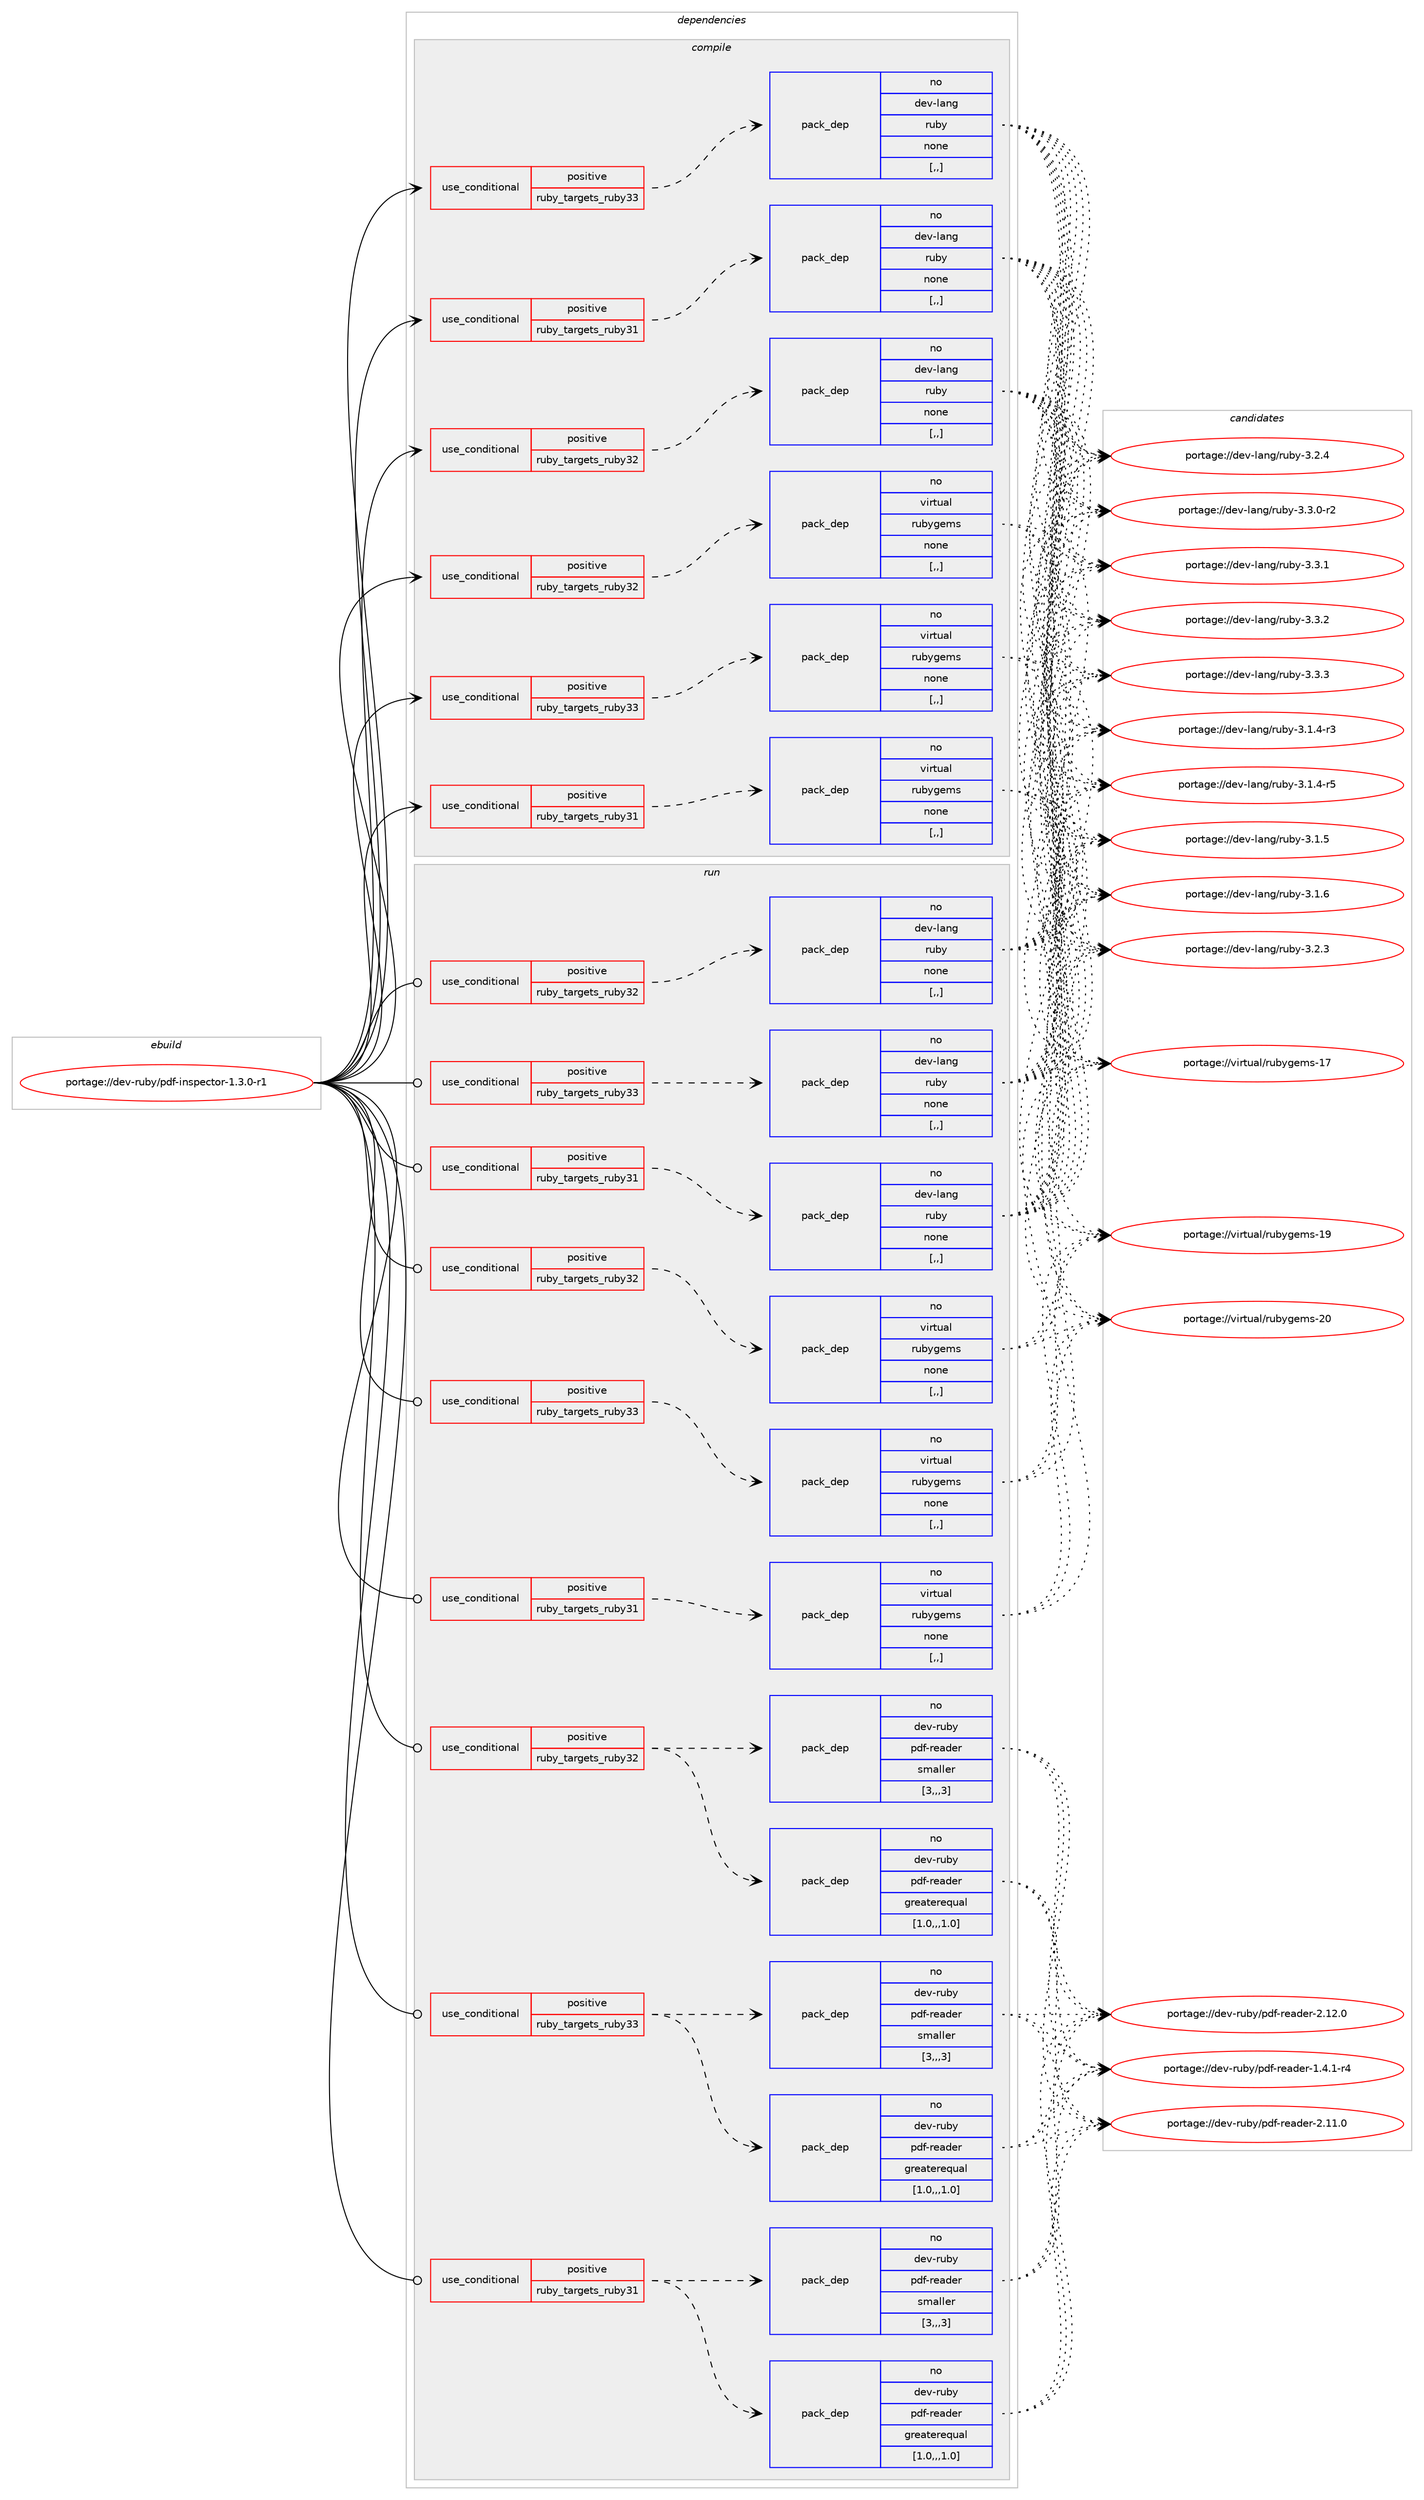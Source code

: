 digraph prolog {

# *************
# Graph options
# *************

newrank=true;
concentrate=true;
compound=true;
graph [rankdir=LR,fontname=Helvetica,fontsize=10,ranksep=1.5];#, ranksep=2.5, nodesep=0.2];
edge  [arrowhead=vee];
node  [fontname=Helvetica,fontsize=10];

# **********
# The ebuild
# **********

subgraph cluster_leftcol {
color=gray;
rank=same;
label=<<i>ebuild</i>>;
id [label="portage://dev-ruby/pdf-inspector-1.3.0-r1", color=red, width=4, href="../dev-ruby/pdf-inspector-1.3.0-r1.svg"];
}

# ****************
# The dependencies
# ****************

subgraph cluster_midcol {
color=gray;
label=<<i>dependencies</i>>;
subgraph cluster_compile {
fillcolor="#eeeeee";
style=filled;
label=<<i>compile</i>>;
subgraph cond51030 {
dependency189653 [label=<<TABLE BORDER="0" CELLBORDER="1" CELLSPACING="0" CELLPADDING="4"><TR><TD ROWSPAN="3" CELLPADDING="10">use_conditional</TD></TR><TR><TD>positive</TD></TR><TR><TD>ruby_targets_ruby31</TD></TR></TABLE>>, shape=none, color=red];
subgraph pack137306 {
dependency189654 [label=<<TABLE BORDER="0" CELLBORDER="1" CELLSPACING="0" CELLPADDING="4" WIDTH="220"><TR><TD ROWSPAN="6" CELLPADDING="30">pack_dep</TD></TR><TR><TD WIDTH="110">no</TD></TR><TR><TD>dev-lang</TD></TR><TR><TD>ruby</TD></TR><TR><TD>none</TD></TR><TR><TD>[,,]</TD></TR></TABLE>>, shape=none, color=blue];
}
dependency189653:e -> dependency189654:w [weight=20,style="dashed",arrowhead="vee"];
}
id:e -> dependency189653:w [weight=20,style="solid",arrowhead="vee"];
subgraph cond51031 {
dependency189655 [label=<<TABLE BORDER="0" CELLBORDER="1" CELLSPACING="0" CELLPADDING="4"><TR><TD ROWSPAN="3" CELLPADDING="10">use_conditional</TD></TR><TR><TD>positive</TD></TR><TR><TD>ruby_targets_ruby31</TD></TR></TABLE>>, shape=none, color=red];
subgraph pack137307 {
dependency189656 [label=<<TABLE BORDER="0" CELLBORDER="1" CELLSPACING="0" CELLPADDING="4" WIDTH="220"><TR><TD ROWSPAN="6" CELLPADDING="30">pack_dep</TD></TR><TR><TD WIDTH="110">no</TD></TR><TR><TD>virtual</TD></TR><TR><TD>rubygems</TD></TR><TR><TD>none</TD></TR><TR><TD>[,,]</TD></TR></TABLE>>, shape=none, color=blue];
}
dependency189655:e -> dependency189656:w [weight=20,style="dashed",arrowhead="vee"];
}
id:e -> dependency189655:w [weight=20,style="solid",arrowhead="vee"];
subgraph cond51032 {
dependency189657 [label=<<TABLE BORDER="0" CELLBORDER="1" CELLSPACING="0" CELLPADDING="4"><TR><TD ROWSPAN="3" CELLPADDING="10">use_conditional</TD></TR><TR><TD>positive</TD></TR><TR><TD>ruby_targets_ruby32</TD></TR></TABLE>>, shape=none, color=red];
subgraph pack137308 {
dependency189658 [label=<<TABLE BORDER="0" CELLBORDER="1" CELLSPACING="0" CELLPADDING="4" WIDTH="220"><TR><TD ROWSPAN="6" CELLPADDING="30">pack_dep</TD></TR><TR><TD WIDTH="110">no</TD></TR><TR><TD>dev-lang</TD></TR><TR><TD>ruby</TD></TR><TR><TD>none</TD></TR><TR><TD>[,,]</TD></TR></TABLE>>, shape=none, color=blue];
}
dependency189657:e -> dependency189658:w [weight=20,style="dashed",arrowhead="vee"];
}
id:e -> dependency189657:w [weight=20,style="solid",arrowhead="vee"];
subgraph cond51033 {
dependency189659 [label=<<TABLE BORDER="0" CELLBORDER="1" CELLSPACING="0" CELLPADDING="4"><TR><TD ROWSPAN="3" CELLPADDING="10">use_conditional</TD></TR><TR><TD>positive</TD></TR><TR><TD>ruby_targets_ruby32</TD></TR></TABLE>>, shape=none, color=red];
subgraph pack137309 {
dependency189660 [label=<<TABLE BORDER="0" CELLBORDER="1" CELLSPACING="0" CELLPADDING="4" WIDTH="220"><TR><TD ROWSPAN="6" CELLPADDING="30">pack_dep</TD></TR><TR><TD WIDTH="110">no</TD></TR><TR><TD>virtual</TD></TR><TR><TD>rubygems</TD></TR><TR><TD>none</TD></TR><TR><TD>[,,]</TD></TR></TABLE>>, shape=none, color=blue];
}
dependency189659:e -> dependency189660:w [weight=20,style="dashed",arrowhead="vee"];
}
id:e -> dependency189659:w [weight=20,style="solid",arrowhead="vee"];
subgraph cond51034 {
dependency189661 [label=<<TABLE BORDER="0" CELLBORDER="1" CELLSPACING="0" CELLPADDING="4"><TR><TD ROWSPAN="3" CELLPADDING="10">use_conditional</TD></TR><TR><TD>positive</TD></TR><TR><TD>ruby_targets_ruby33</TD></TR></TABLE>>, shape=none, color=red];
subgraph pack137310 {
dependency189662 [label=<<TABLE BORDER="0" CELLBORDER="1" CELLSPACING="0" CELLPADDING="4" WIDTH="220"><TR><TD ROWSPAN="6" CELLPADDING="30">pack_dep</TD></TR><TR><TD WIDTH="110">no</TD></TR><TR><TD>dev-lang</TD></TR><TR><TD>ruby</TD></TR><TR><TD>none</TD></TR><TR><TD>[,,]</TD></TR></TABLE>>, shape=none, color=blue];
}
dependency189661:e -> dependency189662:w [weight=20,style="dashed",arrowhead="vee"];
}
id:e -> dependency189661:w [weight=20,style="solid",arrowhead="vee"];
subgraph cond51035 {
dependency189663 [label=<<TABLE BORDER="0" CELLBORDER="1" CELLSPACING="0" CELLPADDING="4"><TR><TD ROWSPAN="3" CELLPADDING="10">use_conditional</TD></TR><TR><TD>positive</TD></TR><TR><TD>ruby_targets_ruby33</TD></TR></TABLE>>, shape=none, color=red];
subgraph pack137311 {
dependency189664 [label=<<TABLE BORDER="0" CELLBORDER="1" CELLSPACING="0" CELLPADDING="4" WIDTH="220"><TR><TD ROWSPAN="6" CELLPADDING="30">pack_dep</TD></TR><TR><TD WIDTH="110">no</TD></TR><TR><TD>virtual</TD></TR><TR><TD>rubygems</TD></TR><TR><TD>none</TD></TR><TR><TD>[,,]</TD></TR></TABLE>>, shape=none, color=blue];
}
dependency189663:e -> dependency189664:w [weight=20,style="dashed",arrowhead="vee"];
}
id:e -> dependency189663:w [weight=20,style="solid",arrowhead="vee"];
}
subgraph cluster_compileandrun {
fillcolor="#eeeeee";
style=filled;
label=<<i>compile and run</i>>;
}
subgraph cluster_run {
fillcolor="#eeeeee";
style=filled;
label=<<i>run</i>>;
subgraph cond51036 {
dependency189665 [label=<<TABLE BORDER="0" CELLBORDER="1" CELLSPACING="0" CELLPADDING="4"><TR><TD ROWSPAN="3" CELLPADDING="10">use_conditional</TD></TR><TR><TD>positive</TD></TR><TR><TD>ruby_targets_ruby31</TD></TR></TABLE>>, shape=none, color=red];
subgraph pack137312 {
dependency189666 [label=<<TABLE BORDER="0" CELLBORDER="1" CELLSPACING="0" CELLPADDING="4" WIDTH="220"><TR><TD ROWSPAN="6" CELLPADDING="30">pack_dep</TD></TR><TR><TD WIDTH="110">no</TD></TR><TR><TD>dev-lang</TD></TR><TR><TD>ruby</TD></TR><TR><TD>none</TD></TR><TR><TD>[,,]</TD></TR></TABLE>>, shape=none, color=blue];
}
dependency189665:e -> dependency189666:w [weight=20,style="dashed",arrowhead="vee"];
}
id:e -> dependency189665:w [weight=20,style="solid",arrowhead="odot"];
subgraph cond51037 {
dependency189667 [label=<<TABLE BORDER="0" CELLBORDER="1" CELLSPACING="0" CELLPADDING="4"><TR><TD ROWSPAN="3" CELLPADDING="10">use_conditional</TD></TR><TR><TD>positive</TD></TR><TR><TD>ruby_targets_ruby31</TD></TR></TABLE>>, shape=none, color=red];
subgraph pack137313 {
dependency189668 [label=<<TABLE BORDER="0" CELLBORDER="1" CELLSPACING="0" CELLPADDING="4" WIDTH="220"><TR><TD ROWSPAN="6" CELLPADDING="30">pack_dep</TD></TR><TR><TD WIDTH="110">no</TD></TR><TR><TD>dev-ruby</TD></TR><TR><TD>pdf-reader</TD></TR><TR><TD>greaterequal</TD></TR><TR><TD>[1.0,,,1.0]</TD></TR></TABLE>>, shape=none, color=blue];
}
dependency189667:e -> dependency189668:w [weight=20,style="dashed",arrowhead="vee"];
subgraph pack137314 {
dependency189669 [label=<<TABLE BORDER="0" CELLBORDER="1" CELLSPACING="0" CELLPADDING="4" WIDTH="220"><TR><TD ROWSPAN="6" CELLPADDING="30">pack_dep</TD></TR><TR><TD WIDTH="110">no</TD></TR><TR><TD>dev-ruby</TD></TR><TR><TD>pdf-reader</TD></TR><TR><TD>smaller</TD></TR><TR><TD>[3,,,3]</TD></TR></TABLE>>, shape=none, color=blue];
}
dependency189667:e -> dependency189669:w [weight=20,style="dashed",arrowhead="vee"];
}
id:e -> dependency189667:w [weight=20,style="solid",arrowhead="odot"];
subgraph cond51038 {
dependency189670 [label=<<TABLE BORDER="0" CELLBORDER="1" CELLSPACING="0" CELLPADDING="4"><TR><TD ROWSPAN="3" CELLPADDING="10">use_conditional</TD></TR><TR><TD>positive</TD></TR><TR><TD>ruby_targets_ruby31</TD></TR></TABLE>>, shape=none, color=red];
subgraph pack137315 {
dependency189671 [label=<<TABLE BORDER="0" CELLBORDER="1" CELLSPACING="0" CELLPADDING="4" WIDTH="220"><TR><TD ROWSPAN="6" CELLPADDING="30">pack_dep</TD></TR><TR><TD WIDTH="110">no</TD></TR><TR><TD>virtual</TD></TR><TR><TD>rubygems</TD></TR><TR><TD>none</TD></TR><TR><TD>[,,]</TD></TR></TABLE>>, shape=none, color=blue];
}
dependency189670:e -> dependency189671:w [weight=20,style="dashed",arrowhead="vee"];
}
id:e -> dependency189670:w [weight=20,style="solid",arrowhead="odot"];
subgraph cond51039 {
dependency189672 [label=<<TABLE BORDER="0" CELLBORDER="1" CELLSPACING="0" CELLPADDING="4"><TR><TD ROWSPAN="3" CELLPADDING="10">use_conditional</TD></TR><TR><TD>positive</TD></TR><TR><TD>ruby_targets_ruby32</TD></TR></TABLE>>, shape=none, color=red];
subgraph pack137316 {
dependency189673 [label=<<TABLE BORDER="0" CELLBORDER="1" CELLSPACING="0" CELLPADDING="4" WIDTH="220"><TR><TD ROWSPAN="6" CELLPADDING="30">pack_dep</TD></TR><TR><TD WIDTH="110">no</TD></TR><TR><TD>dev-lang</TD></TR><TR><TD>ruby</TD></TR><TR><TD>none</TD></TR><TR><TD>[,,]</TD></TR></TABLE>>, shape=none, color=blue];
}
dependency189672:e -> dependency189673:w [weight=20,style="dashed",arrowhead="vee"];
}
id:e -> dependency189672:w [weight=20,style="solid",arrowhead="odot"];
subgraph cond51040 {
dependency189674 [label=<<TABLE BORDER="0" CELLBORDER="1" CELLSPACING="0" CELLPADDING="4"><TR><TD ROWSPAN="3" CELLPADDING="10">use_conditional</TD></TR><TR><TD>positive</TD></TR><TR><TD>ruby_targets_ruby32</TD></TR></TABLE>>, shape=none, color=red];
subgraph pack137317 {
dependency189675 [label=<<TABLE BORDER="0" CELLBORDER="1" CELLSPACING="0" CELLPADDING="4" WIDTH="220"><TR><TD ROWSPAN="6" CELLPADDING="30">pack_dep</TD></TR><TR><TD WIDTH="110">no</TD></TR><TR><TD>dev-ruby</TD></TR><TR><TD>pdf-reader</TD></TR><TR><TD>greaterequal</TD></TR><TR><TD>[1.0,,,1.0]</TD></TR></TABLE>>, shape=none, color=blue];
}
dependency189674:e -> dependency189675:w [weight=20,style="dashed",arrowhead="vee"];
subgraph pack137318 {
dependency189676 [label=<<TABLE BORDER="0" CELLBORDER="1" CELLSPACING="0" CELLPADDING="4" WIDTH="220"><TR><TD ROWSPAN="6" CELLPADDING="30">pack_dep</TD></TR><TR><TD WIDTH="110">no</TD></TR><TR><TD>dev-ruby</TD></TR><TR><TD>pdf-reader</TD></TR><TR><TD>smaller</TD></TR><TR><TD>[3,,,3]</TD></TR></TABLE>>, shape=none, color=blue];
}
dependency189674:e -> dependency189676:w [weight=20,style="dashed",arrowhead="vee"];
}
id:e -> dependency189674:w [weight=20,style="solid",arrowhead="odot"];
subgraph cond51041 {
dependency189677 [label=<<TABLE BORDER="0" CELLBORDER="1" CELLSPACING="0" CELLPADDING="4"><TR><TD ROWSPAN="3" CELLPADDING="10">use_conditional</TD></TR><TR><TD>positive</TD></TR><TR><TD>ruby_targets_ruby32</TD></TR></TABLE>>, shape=none, color=red];
subgraph pack137319 {
dependency189678 [label=<<TABLE BORDER="0" CELLBORDER="1" CELLSPACING="0" CELLPADDING="4" WIDTH="220"><TR><TD ROWSPAN="6" CELLPADDING="30">pack_dep</TD></TR><TR><TD WIDTH="110">no</TD></TR><TR><TD>virtual</TD></TR><TR><TD>rubygems</TD></TR><TR><TD>none</TD></TR><TR><TD>[,,]</TD></TR></TABLE>>, shape=none, color=blue];
}
dependency189677:e -> dependency189678:w [weight=20,style="dashed",arrowhead="vee"];
}
id:e -> dependency189677:w [weight=20,style="solid",arrowhead="odot"];
subgraph cond51042 {
dependency189679 [label=<<TABLE BORDER="0" CELLBORDER="1" CELLSPACING="0" CELLPADDING="4"><TR><TD ROWSPAN="3" CELLPADDING="10">use_conditional</TD></TR><TR><TD>positive</TD></TR><TR><TD>ruby_targets_ruby33</TD></TR></TABLE>>, shape=none, color=red];
subgraph pack137320 {
dependency189680 [label=<<TABLE BORDER="0" CELLBORDER="1" CELLSPACING="0" CELLPADDING="4" WIDTH="220"><TR><TD ROWSPAN="6" CELLPADDING="30">pack_dep</TD></TR><TR><TD WIDTH="110">no</TD></TR><TR><TD>dev-lang</TD></TR><TR><TD>ruby</TD></TR><TR><TD>none</TD></TR><TR><TD>[,,]</TD></TR></TABLE>>, shape=none, color=blue];
}
dependency189679:e -> dependency189680:w [weight=20,style="dashed",arrowhead="vee"];
}
id:e -> dependency189679:w [weight=20,style="solid",arrowhead="odot"];
subgraph cond51043 {
dependency189681 [label=<<TABLE BORDER="0" CELLBORDER="1" CELLSPACING="0" CELLPADDING="4"><TR><TD ROWSPAN="3" CELLPADDING="10">use_conditional</TD></TR><TR><TD>positive</TD></TR><TR><TD>ruby_targets_ruby33</TD></TR></TABLE>>, shape=none, color=red];
subgraph pack137321 {
dependency189682 [label=<<TABLE BORDER="0" CELLBORDER="1" CELLSPACING="0" CELLPADDING="4" WIDTH="220"><TR><TD ROWSPAN="6" CELLPADDING="30">pack_dep</TD></TR><TR><TD WIDTH="110">no</TD></TR><TR><TD>dev-ruby</TD></TR><TR><TD>pdf-reader</TD></TR><TR><TD>greaterequal</TD></TR><TR><TD>[1.0,,,1.0]</TD></TR></TABLE>>, shape=none, color=blue];
}
dependency189681:e -> dependency189682:w [weight=20,style="dashed",arrowhead="vee"];
subgraph pack137322 {
dependency189683 [label=<<TABLE BORDER="0" CELLBORDER="1" CELLSPACING="0" CELLPADDING="4" WIDTH="220"><TR><TD ROWSPAN="6" CELLPADDING="30">pack_dep</TD></TR><TR><TD WIDTH="110">no</TD></TR><TR><TD>dev-ruby</TD></TR><TR><TD>pdf-reader</TD></TR><TR><TD>smaller</TD></TR><TR><TD>[3,,,3]</TD></TR></TABLE>>, shape=none, color=blue];
}
dependency189681:e -> dependency189683:w [weight=20,style="dashed",arrowhead="vee"];
}
id:e -> dependency189681:w [weight=20,style="solid",arrowhead="odot"];
subgraph cond51044 {
dependency189684 [label=<<TABLE BORDER="0" CELLBORDER="1" CELLSPACING="0" CELLPADDING="4"><TR><TD ROWSPAN="3" CELLPADDING="10">use_conditional</TD></TR><TR><TD>positive</TD></TR><TR><TD>ruby_targets_ruby33</TD></TR></TABLE>>, shape=none, color=red];
subgraph pack137323 {
dependency189685 [label=<<TABLE BORDER="0" CELLBORDER="1" CELLSPACING="0" CELLPADDING="4" WIDTH="220"><TR><TD ROWSPAN="6" CELLPADDING="30">pack_dep</TD></TR><TR><TD WIDTH="110">no</TD></TR><TR><TD>virtual</TD></TR><TR><TD>rubygems</TD></TR><TR><TD>none</TD></TR><TR><TD>[,,]</TD></TR></TABLE>>, shape=none, color=blue];
}
dependency189684:e -> dependency189685:w [weight=20,style="dashed",arrowhead="vee"];
}
id:e -> dependency189684:w [weight=20,style="solid",arrowhead="odot"];
}
}

# **************
# The candidates
# **************

subgraph cluster_choices {
rank=same;
color=gray;
label=<<i>candidates</i>>;

subgraph choice137306 {
color=black;
nodesep=1;
choice100101118451089711010347114117981214551464946524511451 [label="portage://dev-lang/ruby-3.1.4-r3", color=red, width=4,href="../dev-lang/ruby-3.1.4-r3.svg"];
choice100101118451089711010347114117981214551464946524511453 [label="portage://dev-lang/ruby-3.1.4-r5", color=red, width=4,href="../dev-lang/ruby-3.1.4-r5.svg"];
choice10010111845108971101034711411798121455146494653 [label="portage://dev-lang/ruby-3.1.5", color=red, width=4,href="../dev-lang/ruby-3.1.5.svg"];
choice10010111845108971101034711411798121455146494654 [label="portage://dev-lang/ruby-3.1.6", color=red, width=4,href="../dev-lang/ruby-3.1.6.svg"];
choice10010111845108971101034711411798121455146504651 [label="portage://dev-lang/ruby-3.2.3", color=red, width=4,href="../dev-lang/ruby-3.2.3.svg"];
choice10010111845108971101034711411798121455146504652 [label="portage://dev-lang/ruby-3.2.4", color=red, width=4,href="../dev-lang/ruby-3.2.4.svg"];
choice100101118451089711010347114117981214551465146484511450 [label="portage://dev-lang/ruby-3.3.0-r2", color=red, width=4,href="../dev-lang/ruby-3.3.0-r2.svg"];
choice10010111845108971101034711411798121455146514649 [label="portage://dev-lang/ruby-3.3.1", color=red, width=4,href="../dev-lang/ruby-3.3.1.svg"];
choice10010111845108971101034711411798121455146514650 [label="portage://dev-lang/ruby-3.3.2", color=red, width=4,href="../dev-lang/ruby-3.3.2.svg"];
choice10010111845108971101034711411798121455146514651 [label="portage://dev-lang/ruby-3.3.3", color=red, width=4,href="../dev-lang/ruby-3.3.3.svg"];
dependency189654:e -> choice100101118451089711010347114117981214551464946524511451:w [style=dotted,weight="100"];
dependency189654:e -> choice100101118451089711010347114117981214551464946524511453:w [style=dotted,weight="100"];
dependency189654:e -> choice10010111845108971101034711411798121455146494653:w [style=dotted,weight="100"];
dependency189654:e -> choice10010111845108971101034711411798121455146494654:w [style=dotted,weight="100"];
dependency189654:e -> choice10010111845108971101034711411798121455146504651:w [style=dotted,weight="100"];
dependency189654:e -> choice10010111845108971101034711411798121455146504652:w [style=dotted,weight="100"];
dependency189654:e -> choice100101118451089711010347114117981214551465146484511450:w [style=dotted,weight="100"];
dependency189654:e -> choice10010111845108971101034711411798121455146514649:w [style=dotted,weight="100"];
dependency189654:e -> choice10010111845108971101034711411798121455146514650:w [style=dotted,weight="100"];
dependency189654:e -> choice10010111845108971101034711411798121455146514651:w [style=dotted,weight="100"];
}
subgraph choice137307 {
color=black;
nodesep=1;
choice118105114116117971084711411798121103101109115454955 [label="portage://virtual/rubygems-17", color=red, width=4,href="../virtual/rubygems-17.svg"];
choice118105114116117971084711411798121103101109115454957 [label="portage://virtual/rubygems-19", color=red, width=4,href="../virtual/rubygems-19.svg"];
choice118105114116117971084711411798121103101109115455048 [label="portage://virtual/rubygems-20", color=red, width=4,href="../virtual/rubygems-20.svg"];
dependency189656:e -> choice118105114116117971084711411798121103101109115454955:w [style=dotted,weight="100"];
dependency189656:e -> choice118105114116117971084711411798121103101109115454957:w [style=dotted,weight="100"];
dependency189656:e -> choice118105114116117971084711411798121103101109115455048:w [style=dotted,weight="100"];
}
subgraph choice137308 {
color=black;
nodesep=1;
choice100101118451089711010347114117981214551464946524511451 [label="portage://dev-lang/ruby-3.1.4-r3", color=red, width=4,href="../dev-lang/ruby-3.1.4-r3.svg"];
choice100101118451089711010347114117981214551464946524511453 [label="portage://dev-lang/ruby-3.1.4-r5", color=red, width=4,href="../dev-lang/ruby-3.1.4-r5.svg"];
choice10010111845108971101034711411798121455146494653 [label="portage://dev-lang/ruby-3.1.5", color=red, width=4,href="../dev-lang/ruby-3.1.5.svg"];
choice10010111845108971101034711411798121455146494654 [label="portage://dev-lang/ruby-3.1.6", color=red, width=4,href="../dev-lang/ruby-3.1.6.svg"];
choice10010111845108971101034711411798121455146504651 [label="portage://dev-lang/ruby-3.2.3", color=red, width=4,href="../dev-lang/ruby-3.2.3.svg"];
choice10010111845108971101034711411798121455146504652 [label="portage://dev-lang/ruby-3.2.4", color=red, width=4,href="../dev-lang/ruby-3.2.4.svg"];
choice100101118451089711010347114117981214551465146484511450 [label="portage://dev-lang/ruby-3.3.0-r2", color=red, width=4,href="../dev-lang/ruby-3.3.0-r2.svg"];
choice10010111845108971101034711411798121455146514649 [label="portage://dev-lang/ruby-3.3.1", color=red, width=4,href="../dev-lang/ruby-3.3.1.svg"];
choice10010111845108971101034711411798121455146514650 [label="portage://dev-lang/ruby-3.3.2", color=red, width=4,href="../dev-lang/ruby-3.3.2.svg"];
choice10010111845108971101034711411798121455146514651 [label="portage://dev-lang/ruby-3.3.3", color=red, width=4,href="../dev-lang/ruby-3.3.3.svg"];
dependency189658:e -> choice100101118451089711010347114117981214551464946524511451:w [style=dotted,weight="100"];
dependency189658:e -> choice100101118451089711010347114117981214551464946524511453:w [style=dotted,weight="100"];
dependency189658:e -> choice10010111845108971101034711411798121455146494653:w [style=dotted,weight="100"];
dependency189658:e -> choice10010111845108971101034711411798121455146494654:w [style=dotted,weight="100"];
dependency189658:e -> choice10010111845108971101034711411798121455146504651:w [style=dotted,weight="100"];
dependency189658:e -> choice10010111845108971101034711411798121455146504652:w [style=dotted,weight="100"];
dependency189658:e -> choice100101118451089711010347114117981214551465146484511450:w [style=dotted,weight="100"];
dependency189658:e -> choice10010111845108971101034711411798121455146514649:w [style=dotted,weight="100"];
dependency189658:e -> choice10010111845108971101034711411798121455146514650:w [style=dotted,weight="100"];
dependency189658:e -> choice10010111845108971101034711411798121455146514651:w [style=dotted,weight="100"];
}
subgraph choice137309 {
color=black;
nodesep=1;
choice118105114116117971084711411798121103101109115454955 [label="portage://virtual/rubygems-17", color=red, width=4,href="../virtual/rubygems-17.svg"];
choice118105114116117971084711411798121103101109115454957 [label="portage://virtual/rubygems-19", color=red, width=4,href="../virtual/rubygems-19.svg"];
choice118105114116117971084711411798121103101109115455048 [label="portage://virtual/rubygems-20", color=red, width=4,href="../virtual/rubygems-20.svg"];
dependency189660:e -> choice118105114116117971084711411798121103101109115454955:w [style=dotted,weight="100"];
dependency189660:e -> choice118105114116117971084711411798121103101109115454957:w [style=dotted,weight="100"];
dependency189660:e -> choice118105114116117971084711411798121103101109115455048:w [style=dotted,weight="100"];
}
subgraph choice137310 {
color=black;
nodesep=1;
choice100101118451089711010347114117981214551464946524511451 [label="portage://dev-lang/ruby-3.1.4-r3", color=red, width=4,href="../dev-lang/ruby-3.1.4-r3.svg"];
choice100101118451089711010347114117981214551464946524511453 [label="portage://dev-lang/ruby-3.1.4-r5", color=red, width=4,href="../dev-lang/ruby-3.1.4-r5.svg"];
choice10010111845108971101034711411798121455146494653 [label="portage://dev-lang/ruby-3.1.5", color=red, width=4,href="../dev-lang/ruby-3.1.5.svg"];
choice10010111845108971101034711411798121455146494654 [label="portage://dev-lang/ruby-3.1.6", color=red, width=4,href="../dev-lang/ruby-3.1.6.svg"];
choice10010111845108971101034711411798121455146504651 [label="portage://dev-lang/ruby-3.2.3", color=red, width=4,href="../dev-lang/ruby-3.2.3.svg"];
choice10010111845108971101034711411798121455146504652 [label="portage://dev-lang/ruby-3.2.4", color=red, width=4,href="../dev-lang/ruby-3.2.4.svg"];
choice100101118451089711010347114117981214551465146484511450 [label="portage://dev-lang/ruby-3.3.0-r2", color=red, width=4,href="../dev-lang/ruby-3.3.0-r2.svg"];
choice10010111845108971101034711411798121455146514649 [label="portage://dev-lang/ruby-3.3.1", color=red, width=4,href="../dev-lang/ruby-3.3.1.svg"];
choice10010111845108971101034711411798121455146514650 [label="portage://dev-lang/ruby-3.3.2", color=red, width=4,href="../dev-lang/ruby-3.3.2.svg"];
choice10010111845108971101034711411798121455146514651 [label="portage://dev-lang/ruby-3.3.3", color=red, width=4,href="../dev-lang/ruby-3.3.3.svg"];
dependency189662:e -> choice100101118451089711010347114117981214551464946524511451:w [style=dotted,weight="100"];
dependency189662:e -> choice100101118451089711010347114117981214551464946524511453:w [style=dotted,weight="100"];
dependency189662:e -> choice10010111845108971101034711411798121455146494653:w [style=dotted,weight="100"];
dependency189662:e -> choice10010111845108971101034711411798121455146494654:w [style=dotted,weight="100"];
dependency189662:e -> choice10010111845108971101034711411798121455146504651:w [style=dotted,weight="100"];
dependency189662:e -> choice10010111845108971101034711411798121455146504652:w [style=dotted,weight="100"];
dependency189662:e -> choice100101118451089711010347114117981214551465146484511450:w [style=dotted,weight="100"];
dependency189662:e -> choice10010111845108971101034711411798121455146514649:w [style=dotted,weight="100"];
dependency189662:e -> choice10010111845108971101034711411798121455146514650:w [style=dotted,weight="100"];
dependency189662:e -> choice10010111845108971101034711411798121455146514651:w [style=dotted,weight="100"];
}
subgraph choice137311 {
color=black;
nodesep=1;
choice118105114116117971084711411798121103101109115454955 [label="portage://virtual/rubygems-17", color=red, width=4,href="../virtual/rubygems-17.svg"];
choice118105114116117971084711411798121103101109115454957 [label="portage://virtual/rubygems-19", color=red, width=4,href="../virtual/rubygems-19.svg"];
choice118105114116117971084711411798121103101109115455048 [label="portage://virtual/rubygems-20", color=red, width=4,href="../virtual/rubygems-20.svg"];
dependency189664:e -> choice118105114116117971084711411798121103101109115454955:w [style=dotted,weight="100"];
dependency189664:e -> choice118105114116117971084711411798121103101109115454957:w [style=dotted,weight="100"];
dependency189664:e -> choice118105114116117971084711411798121103101109115455048:w [style=dotted,weight="100"];
}
subgraph choice137312 {
color=black;
nodesep=1;
choice100101118451089711010347114117981214551464946524511451 [label="portage://dev-lang/ruby-3.1.4-r3", color=red, width=4,href="../dev-lang/ruby-3.1.4-r3.svg"];
choice100101118451089711010347114117981214551464946524511453 [label="portage://dev-lang/ruby-3.1.4-r5", color=red, width=4,href="../dev-lang/ruby-3.1.4-r5.svg"];
choice10010111845108971101034711411798121455146494653 [label="portage://dev-lang/ruby-3.1.5", color=red, width=4,href="../dev-lang/ruby-3.1.5.svg"];
choice10010111845108971101034711411798121455146494654 [label="portage://dev-lang/ruby-3.1.6", color=red, width=4,href="../dev-lang/ruby-3.1.6.svg"];
choice10010111845108971101034711411798121455146504651 [label="portage://dev-lang/ruby-3.2.3", color=red, width=4,href="../dev-lang/ruby-3.2.3.svg"];
choice10010111845108971101034711411798121455146504652 [label="portage://dev-lang/ruby-3.2.4", color=red, width=4,href="../dev-lang/ruby-3.2.4.svg"];
choice100101118451089711010347114117981214551465146484511450 [label="portage://dev-lang/ruby-3.3.0-r2", color=red, width=4,href="../dev-lang/ruby-3.3.0-r2.svg"];
choice10010111845108971101034711411798121455146514649 [label="portage://dev-lang/ruby-3.3.1", color=red, width=4,href="../dev-lang/ruby-3.3.1.svg"];
choice10010111845108971101034711411798121455146514650 [label="portage://dev-lang/ruby-3.3.2", color=red, width=4,href="../dev-lang/ruby-3.3.2.svg"];
choice10010111845108971101034711411798121455146514651 [label="portage://dev-lang/ruby-3.3.3", color=red, width=4,href="../dev-lang/ruby-3.3.3.svg"];
dependency189666:e -> choice100101118451089711010347114117981214551464946524511451:w [style=dotted,weight="100"];
dependency189666:e -> choice100101118451089711010347114117981214551464946524511453:w [style=dotted,weight="100"];
dependency189666:e -> choice10010111845108971101034711411798121455146494653:w [style=dotted,weight="100"];
dependency189666:e -> choice10010111845108971101034711411798121455146494654:w [style=dotted,weight="100"];
dependency189666:e -> choice10010111845108971101034711411798121455146504651:w [style=dotted,weight="100"];
dependency189666:e -> choice10010111845108971101034711411798121455146504652:w [style=dotted,weight="100"];
dependency189666:e -> choice100101118451089711010347114117981214551465146484511450:w [style=dotted,weight="100"];
dependency189666:e -> choice10010111845108971101034711411798121455146514649:w [style=dotted,weight="100"];
dependency189666:e -> choice10010111845108971101034711411798121455146514650:w [style=dotted,weight="100"];
dependency189666:e -> choice10010111845108971101034711411798121455146514651:w [style=dotted,weight="100"];
}
subgraph choice137313 {
color=black;
nodesep=1;
choice10010111845114117981214711210010245114101971001011144549465246494511452 [label="portage://dev-ruby/pdf-reader-1.4.1-r4", color=red, width=4,href="../dev-ruby/pdf-reader-1.4.1-r4.svg"];
choice100101118451141179812147112100102451141019710010111445504649494648 [label="portage://dev-ruby/pdf-reader-2.11.0", color=red, width=4,href="../dev-ruby/pdf-reader-2.11.0.svg"];
choice100101118451141179812147112100102451141019710010111445504649504648 [label="portage://dev-ruby/pdf-reader-2.12.0", color=red, width=4,href="../dev-ruby/pdf-reader-2.12.0.svg"];
dependency189668:e -> choice10010111845114117981214711210010245114101971001011144549465246494511452:w [style=dotted,weight="100"];
dependency189668:e -> choice100101118451141179812147112100102451141019710010111445504649494648:w [style=dotted,weight="100"];
dependency189668:e -> choice100101118451141179812147112100102451141019710010111445504649504648:w [style=dotted,weight="100"];
}
subgraph choice137314 {
color=black;
nodesep=1;
choice10010111845114117981214711210010245114101971001011144549465246494511452 [label="portage://dev-ruby/pdf-reader-1.4.1-r4", color=red, width=4,href="../dev-ruby/pdf-reader-1.4.1-r4.svg"];
choice100101118451141179812147112100102451141019710010111445504649494648 [label="portage://dev-ruby/pdf-reader-2.11.0", color=red, width=4,href="../dev-ruby/pdf-reader-2.11.0.svg"];
choice100101118451141179812147112100102451141019710010111445504649504648 [label="portage://dev-ruby/pdf-reader-2.12.0", color=red, width=4,href="../dev-ruby/pdf-reader-2.12.0.svg"];
dependency189669:e -> choice10010111845114117981214711210010245114101971001011144549465246494511452:w [style=dotted,weight="100"];
dependency189669:e -> choice100101118451141179812147112100102451141019710010111445504649494648:w [style=dotted,weight="100"];
dependency189669:e -> choice100101118451141179812147112100102451141019710010111445504649504648:w [style=dotted,weight="100"];
}
subgraph choice137315 {
color=black;
nodesep=1;
choice118105114116117971084711411798121103101109115454955 [label="portage://virtual/rubygems-17", color=red, width=4,href="../virtual/rubygems-17.svg"];
choice118105114116117971084711411798121103101109115454957 [label="portage://virtual/rubygems-19", color=red, width=4,href="../virtual/rubygems-19.svg"];
choice118105114116117971084711411798121103101109115455048 [label="portage://virtual/rubygems-20", color=red, width=4,href="../virtual/rubygems-20.svg"];
dependency189671:e -> choice118105114116117971084711411798121103101109115454955:w [style=dotted,weight="100"];
dependency189671:e -> choice118105114116117971084711411798121103101109115454957:w [style=dotted,weight="100"];
dependency189671:e -> choice118105114116117971084711411798121103101109115455048:w [style=dotted,weight="100"];
}
subgraph choice137316 {
color=black;
nodesep=1;
choice100101118451089711010347114117981214551464946524511451 [label="portage://dev-lang/ruby-3.1.4-r3", color=red, width=4,href="../dev-lang/ruby-3.1.4-r3.svg"];
choice100101118451089711010347114117981214551464946524511453 [label="portage://dev-lang/ruby-3.1.4-r5", color=red, width=4,href="../dev-lang/ruby-3.1.4-r5.svg"];
choice10010111845108971101034711411798121455146494653 [label="portage://dev-lang/ruby-3.1.5", color=red, width=4,href="../dev-lang/ruby-3.1.5.svg"];
choice10010111845108971101034711411798121455146494654 [label="portage://dev-lang/ruby-3.1.6", color=red, width=4,href="../dev-lang/ruby-3.1.6.svg"];
choice10010111845108971101034711411798121455146504651 [label="portage://dev-lang/ruby-3.2.3", color=red, width=4,href="../dev-lang/ruby-3.2.3.svg"];
choice10010111845108971101034711411798121455146504652 [label="portage://dev-lang/ruby-3.2.4", color=red, width=4,href="../dev-lang/ruby-3.2.4.svg"];
choice100101118451089711010347114117981214551465146484511450 [label="portage://dev-lang/ruby-3.3.0-r2", color=red, width=4,href="../dev-lang/ruby-3.3.0-r2.svg"];
choice10010111845108971101034711411798121455146514649 [label="portage://dev-lang/ruby-3.3.1", color=red, width=4,href="../dev-lang/ruby-3.3.1.svg"];
choice10010111845108971101034711411798121455146514650 [label="portage://dev-lang/ruby-3.3.2", color=red, width=4,href="../dev-lang/ruby-3.3.2.svg"];
choice10010111845108971101034711411798121455146514651 [label="portage://dev-lang/ruby-3.3.3", color=red, width=4,href="../dev-lang/ruby-3.3.3.svg"];
dependency189673:e -> choice100101118451089711010347114117981214551464946524511451:w [style=dotted,weight="100"];
dependency189673:e -> choice100101118451089711010347114117981214551464946524511453:w [style=dotted,weight="100"];
dependency189673:e -> choice10010111845108971101034711411798121455146494653:w [style=dotted,weight="100"];
dependency189673:e -> choice10010111845108971101034711411798121455146494654:w [style=dotted,weight="100"];
dependency189673:e -> choice10010111845108971101034711411798121455146504651:w [style=dotted,weight="100"];
dependency189673:e -> choice10010111845108971101034711411798121455146504652:w [style=dotted,weight="100"];
dependency189673:e -> choice100101118451089711010347114117981214551465146484511450:w [style=dotted,weight="100"];
dependency189673:e -> choice10010111845108971101034711411798121455146514649:w [style=dotted,weight="100"];
dependency189673:e -> choice10010111845108971101034711411798121455146514650:w [style=dotted,weight="100"];
dependency189673:e -> choice10010111845108971101034711411798121455146514651:w [style=dotted,weight="100"];
}
subgraph choice137317 {
color=black;
nodesep=1;
choice10010111845114117981214711210010245114101971001011144549465246494511452 [label="portage://dev-ruby/pdf-reader-1.4.1-r4", color=red, width=4,href="../dev-ruby/pdf-reader-1.4.1-r4.svg"];
choice100101118451141179812147112100102451141019710010111445504649494648 [label="portage://dev-ruby/pdf-reader-2.11.0", color=red, width=4,href="../dev-ruby/pdf-reader-2.11.0.svg"];
choice100101118451141179812147112100102451141019710010111445504649504648 [label="portage://dev-ruby/pdf-reader-2.12.0", color=red, width=4,href="../dev-ruby/pdf-reader-2.12.0.svg"];
dependency189675:e -> choice10010111845114117981214711210010245114101971001011144549465246494511452:w [style=dotted,weight="100"];
dependency189675:e -> choice100101118451141179812147112100102451141019710010111445504649494648:w [style=dotted,weight="100"];
dependency189675:e -> choice100101118451141179812147112100102451141019710010111445504649504648:w [style=dotted,weight="100"];
}
subgraph choice137318 {
color=black;
nodesep=1;
choice10010111845114117981214711210010245114101971001011144549465246494511452 [label="portage://dev-ruby/pdf-reader-1.4.1-r4", color=red, width=4,href="../dev-ruby/pdf-reader-1.4.1-r4.svg"];
choice100101118451141179812147112100102451141019710010111445504649494648 [label="portage://dev-ruby/pdf-reader-2.11.0", color=red, width=4,href="../dev-ruby/pdf-reader-2.11.0.svg"];
choice100101118451141179812147112100102451141019710010111445504649504648 [label="portage://dev-ruby/pdf-reader-2.12.0", color=red, width=4,href="../dev-ruby/pdf-reader-2.12.0.svg"];
dependency189676:e -> choice10010111845114117981214711210010245114101971001011144549465246494511452:w [style=dotted,weight="100"];
dependency189676:e -> choice100101118451141179812147112100102451141019710010111445504649494648:w [style=dotted,weight="100"];
dependency189676:e -> choice100101118451141179812147112100102451141019710010111445504649504648:w [style=dotted,weight="100"];
}
subgraph choice137319 {
color=black;
nodesep=1;
choice118105114116117971084711411798121103101109115454955 [label="portage://virtual/rubygems-17", color=red, width=4,href="../virtual/rubygems-17.svg"];
choice118105114116117971084711411798121103101109115454957 [label="portage://virtual/rubygems-19", color=red, width=4,href="../virtual/rubygems-19.svg"];
choice118105114116117971084711411798121103101109115455048 [label="portage://virtual/rubygems-20", color=red, width=4,href="../virtual/rubygems-20.svg"];
dependency189678:e -> choice118105114116117971084711411798121103101109115454955:w [style=dotted,weight="100"];
dependency189678:e -> choice118105114116117971084711411798121103101109115454957:w [style=dotted,weight="100"];
dependency189678:e -> choice118105114116117971084711411798121103101109115455048:w [style=dotted,weight="100"];
}
subgraph choice137320 {
color=black;
nodesep=1;
choice100101118451089711010347114117981214551464946524511451 [label="portage://dev-lang/ruby-3.1.4-r3", color=red, width=4,href="../dev-lang/ruby-3.1.4-r3.svg"];
choice100101118451089711010347114117981214551464946524511453 [label="portage://dev-lang/ruby-3.1.4-r5", color=red, width=4,href="../dev-lang/ruby-3.1.4-r5.svg"];
choice10010111845108971101034711411798121455146494653 [label="portage://dev-lang/ruby-3.1.5", color=red, width=4,href="../dev-lang/ruby-3.1.5.svg"];
choice10010111845108971101034711411798121455146494654 [label="portage://dev-lang/ruby-3.1.6", color=red, width=4,href="../dev-lang/ruby-3.1.6.svg"];
choice10010111845108971101034711411798121455146504651 [label="portage://dev-lang/ruby-3.2.3", color=red, width=4,href="../dev-lang/ruby-3.2.3.svg"];
choice10010111845108971101034711411798121455146504652 [label="portage://dev-lang/ruby-3.2.4", color=red, width=4,href="../dev-lang/ruby-3.2.4.svg"];
choice100101118451089711010347114117981214551465146484511450 [label="portage://dev-lang/ruby-3.3.0-r2", color=red, width=4,href="../dev-lang/ruby-3.3.0-r2.svg"];
choice10010111845108971101034711411798121455146514649 [label="portage://dev-lang/ruby-3.3.1", color=red, width=4,href="../dev-lang/ruby-3.3.1.svg"];
choice10010111845108971101034711411798121455146514650 [label="portage://dev-lang/ruby-3.3.2", color=red, width=4,href="../dev-lang/ruby-3.3.2.svg"];
choice10010111845108971101034711411798121455146514651 [label="portage://dev-lang/ruby-3.3.3", color=red, width=4,href="../dev-lang/ruby-3.3.3.svg"];
dependency189680:e -> choice100101118451089711010347114117981214551464946524511451:w [style=dotted,weight="100"];
dependency189680:e -> choice100101118451089711010347114117981214551464946524511453:w [style=dotted,weight="100"];
dependency189680:e -> choice10010111845108971101034711411798121455146494653:w [style=dotted,weight="100"];
dependency189680:e -> choice10010111845108971101034711411798121455146494654:w [style=dotted,weight="100"];
dependency189680:e -> choice10010111845108971101034711411798121455146504651:w [style=dotted,weight="100"];
dependency189680:e -> choice10010111845108971101034711411798121455146504652:w [style=dotted,weight="100"];
dependency189680:e -> choice100101118451089711010347114117981214551465146484511450:w [style=dotted,weight="100"];
dependency189680:e -> choice10010111845108971101034711411798121455146514649:w [style=dotted,weight="100"];
dependency189680:e -> choice10010111845108971101034711411798121455146514650:w [style=dotted,weight="100"];
dependency189680:e -> choice10010111845108971101034711411798121455146514651:w [style=dotted,weight="100"];
}
subgraph choice137321 {
color=black;
nodesep=1;
choice10010111845114117981214711210010245114101971001011144549465246494511452 [label="portage://dev-ruby/pdf-reader-1.4.1-r4", color=red, width=4,href="../dev-ruby/pdf-reader-1.4.1-r4.svg"];
choice100101118451141179812147112100102451141019710010111445504649494648 [label="portage://dev-ruby/pdf-reader-2.11.0", color=red, width=4,href="../dev-ruby/pdf-reader-2.11.0.svg"];
choice100101118451141179812147112100102451141019710010111445504649504648 [label="portage://dev-ruby/pdf-reader-2.12.0", color=red, width=4,href="../dev-ruby/pdf-reader-2.12.0.svg"];
dependency189682:e -> choice10010111845114117981214711210010245114101971001011144549465246494511452:w [style=dotted,weight="100"];
dependency189682:e -> choice100101118451141179812147112100102451141019710010111445504649494648:w [style=dotted,weight="100"];
dependency189682:e -> choice100101118451141179812147112100102451141019710010111445504649504648:w [style=dotted,weight="100"];
}
subgraph choice137322 {
color=black;
nodesep=1;
choice10010111845114117981214711210010245114101971001011144549465246494511452 [label="portage://dev-ruby/pdf-reader-1.4.1-r4", color=red, width=4,href="../dev-ruby/pdf-reader-1.4.1-r4.svg"];
choice100101118451141179812147112100102451141019710010111445504649494648 [label="portage://dev-ruby/pdf-reader-2.11.0", color=red, width=4,href="../dev-ruby/pdf-reader-2.11.0.svg"];
choice100101118451141179812147112100102451141019710010111445504649504648 [label="portage://dev-ruby/pdf-reader-2.12.0", color=red, width=4,href="../dev-ruby/pdf-reader-2.12.0.svg"];
dependency189683:e -> choice10010111845114117981214711210010245114101971001011144549465246494511452:w [style=dotted,weight="100"];
dependency189683:e -> choice100101118451141179812147112100102451141019710010111445504649494648:w [style=dotted,weight="100"];
dependency189683:e -> choice100101118451141179812147112100102451141019710010111445504649504648:w [style=dotted,weight="100"];
}
subgraph choice137323 {
color=black;
nodesep=1;
choice118105114116117971084711411798121103101109115454955 [label="portage://virtual/rubygems-17", color=red, width=4,href="../virtual/rubygems-17.svg"];
choice118105114116117971084711411798121103101109115454957 [label="portage://virtual/rubygems-19", color=red, width=4,href="../virtual/rubygems-19.svg"];
choice118105114116117971084711411798121103101109115455048 [label="portage://virtual/rubygems-20", color=red, width=4,href="../virtual/rubygems-20.svg"];
dependency189685:e -> choice118105114116117971084711411798121103101109115454955:w [style=dotted,weight="100"];
dependency189685:e -> choice118105114116117971084711411798121103101109115454957:w [style=dotted,weight="100"];
dependency189685:e -> choice118105114116117971084711411798121103101109115455048:w [style=dotted,weight="100"];
}
}

}
